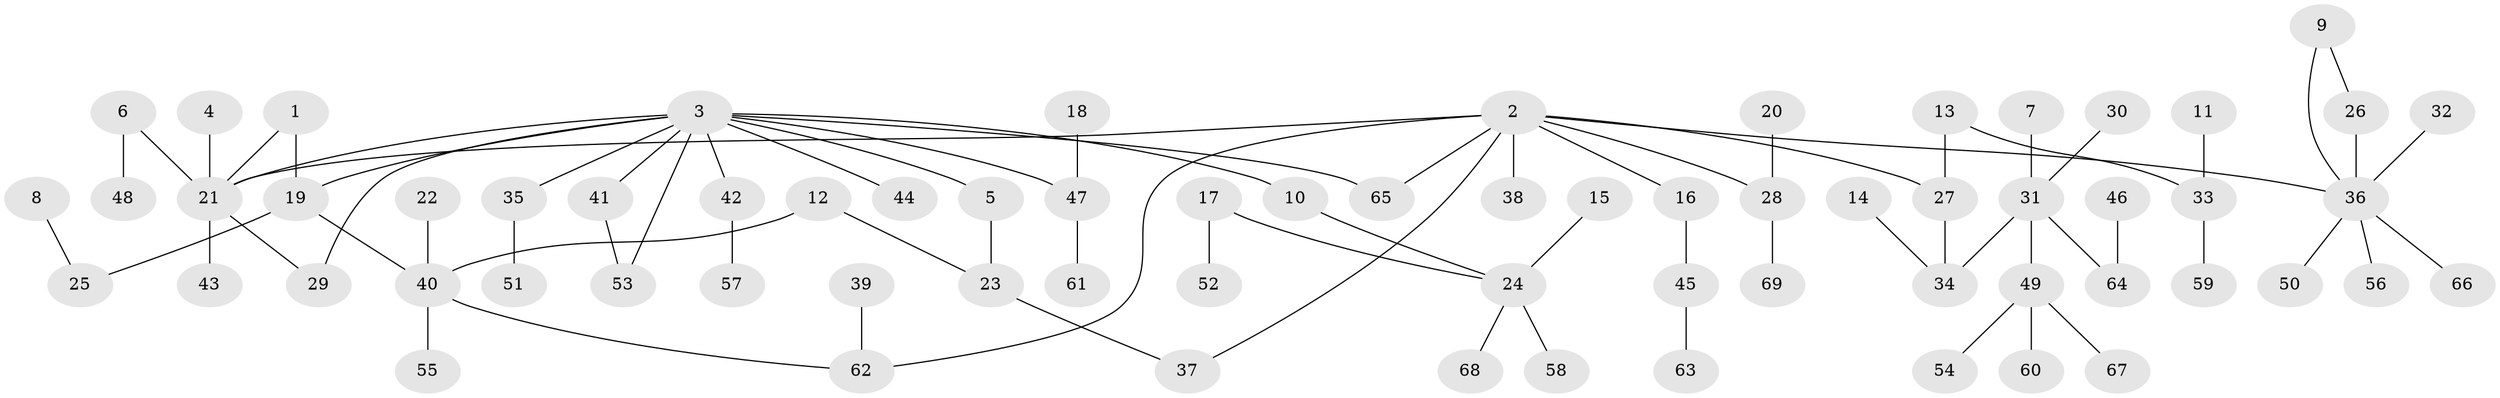 // original degree distribution, {6: 0.036231884057971016, 8: 0.007246376811594203, 4: 0.07971014492753623, 3: 0.14492753623188406, 2: 0.2391304347826087, 5: 0.028985507246376812, 1: 0.463768115942029}
// Generated by graph-tools (version 1.1) at 2025/49/03/09/25 03:49:15]
// undirected, 69 vertices, 76 edges
graph export_dot {
graph [start="1"]
  node [color=gray90,style=filled];
  1;
  2;
  3;
  4;
  5;
  6;
  7;
  8;
  9;
  10;
  11;
  12;
  13;
  14;
  15;
  16;
  17;
  18;
  19;
  20;
  21;
  22;
  23;
  24;
  25;
  26;
  27;
  28;
  29;
  30;
  31;
  32;
  33;
  34;
  35;
  36;
  37;
  38;
  39;
  40;
  41;
  42;
  43;
  44;
  45;
  46;
  47;
  48;
  49;
  50;
  51;
  52;
  53;
  54;
  55;
  56;
  57;
  58;
  59;
  60;
  61;
  62;
  63;
  64;
  65;
  66;
  67;
  68;
  69;
  1 -- 19 [weight=1.0];
  1 -- 21 [weight=1.0];
  2 -- 16 [weight=1.0];
  2 -- 21 [weight=1.0];
  2 -- 27 [weight=1.0];
  2 -- 28 [weight=1.0];
  2 -- 36 [weight=1.0];
  2 -- 37 [weight=1.0];
  2 -- 38 [weight=1.0];
  2 -- 62 [weight=1.0];
  2 -- 65 [weight=1.0];
  3 -- 5 [weight=1.0];
  3 -- 10 [weight=1.0];
  3 -- 19 [weight=1.0];
  3 -- 21 [weight=1.0];
  3 -- 29 [weight=1.0];
  3 -- 35 [weight=1.0];
  3 -- 41 [weight=1.0];
  3 -- 42 [weight=1.0];
  3 -- 44 [weight=1.0];
  3 -- 47 [weight=1.0];
  3 -- 53 [weight=1.0];
  3 -- 65 [weight=1.0];
  4 -- 21 [weight=1.0];
  5 -- 23 [weight=1.0];
  6 -- 21 [weight=1.0];
  6 -- 48 [weight=1.0];
  7 -- 31 [weight=1.0];
  8 -- 25 [weight=1.0];
  9 -- 26 [weight=1.0];
  9 -- 36 [weight=1.0];
  10 -- 24 [weight=1.0];
  11 -- 33 [weight=1.0];
  12 -- 23 [weight=1.0];
  12 -- 40 [weight=1.0];
  13 -- 27 [weight=1.0];
  13 -- 33 [weight=1.0];
  14 -- 34 [weight=1.0];
  15 -- 24 [weight=1.0];
  16 -- 45 [weight=1.0];
  17 -- 24 [weight=1.0];
  17 -- 52 [weight=1.0];
  18 -- 47 [weight=1.0];
  19 -- 25 [weight=1.0];
  19 -- 40 [weight=1.0];
  20 -- 28 [weight=1.0];
  21 -- 29 [weight=1.0];
  21 -- 43 [weight=1.0];
  22 -- 40 [weight=1.0];
  23 -- 37 [weight=1.0];
  24 -- 58 [weight=1.0];
  24 -- 68 [weight=1.0];
  26 -- 36 [weight=1.0];
  27 -- 34 [weight=1.0];
  28 -- 69 [weight=1.0];
  30 -- 31 [weight=1.0];
  31 -- 34 [weight=1.0];
  31 -- 49 [weight=1.0];
  31 -- 64 [weight=1.0];
  32 -- 36 [weight=1.0];
  33 -- 59 [weight=1.0];
  35 -- 51 [weight=1.0];
  36 -- 50 [weight=1.0];
  36 -- 56 [weight=1.0];
  36 -- 66 [weight=1.0];
  39 -- 62 [weight=1.0];
  40 -- 55 [weight=1.0];
  40 -- 62 [weight=1.0];
  41 -- 53 [weight=1.0];
  42 -- 57 [weight=1.0];
  45 -- 63 [weight=1.0];
  46 -- 64 [weight=1.0];
  47 -- 61 [weight=1.0];
  49 -- 54 [weight=1.0];
  49 -- 60 [weight=1.0];
  49 -- 67 [weight=1.0];
}
